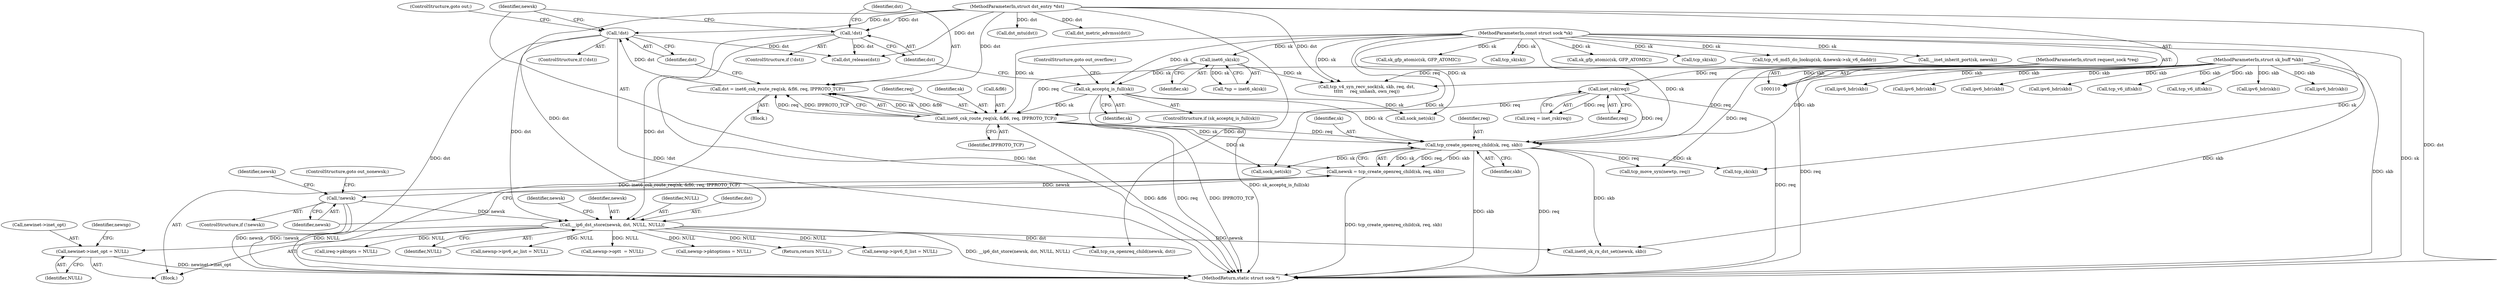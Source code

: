 digraph "0_linux_45f6fad84cc305103b28d73482b344d7f5b76f39_17@pointer" {
"1000375" [label="(Call,newinet->inet_opt = NULL)"];
"1000308" [label="(Call,__ip6_dst_store(newsk, dst, NULL, NULL))"];
"1000300" [label="(Call,!newsk)"];
"1000293" [label="(Call,newsk = tcp_create_openreq_child(sk, req, skb))"];
"1000295" [label="(Call,tcp_create_openreq_child(sk, req, skb))"];
"1000283" [label="(Call,inet6_csk_route_req(sk, &fl6, req, IPPROTO_TCP))"];
"1000274" [label="(Call,sk_acceptq_is_full(sk))"];
"1000123" [label="(Call,inet6_sk(sk))"];
"1000111" [label="(MethodParameterIn,const struct sock *sk)"];
"1000271" [label="(Call,inet_rsk(req))"];
"1000113" [label="(MethodParameterIn,struct request_sock *req)"];
"1000112" [label="(MethodParameterIn,struct sk_buff *skb)"];
"1000290" [label="(Call,!dst)"];
"1000281" [label="(Call,dst = inet6_csk_route_req(sk, &fl6, req, IPPROTO_TCP))"];
"1000114" [label="(MethodParameterIn,struct dst_entry *dst)"];
"1000278" [label="(Call,!dst)"];
"1000640" [label="(Call,sock_net(sk))"];
"1000141" [label="(Call,tcp_v4_syn_recv_sock(sk, skb, req, dst,\n\t\t\t\t\t     req_unhash, own_req))"];
"1000430" [label="(Call,ipv6_hdr(skb))"];
"1000313" [label="(Call,inet6_sk_rx_dst_set(newsk, skb))"];
"1000300" [label="(Call,!newsk)"];
"1000614" [label="(Call,ireq->pktopts = NULL)"];
"1000294" [label="(Identifier,newsk)"];
"1000248" [label="(Call,ipv6_hdr(skb))"];
"1000487" [label="(Call,dst_mtu(dst))"];
"1000281" [label="(Call,dst = inet6_csk_route_req(sk, &fl6, req, IPPROTO_TCP))"];
"1000113" [label="(MethodParameterIn,struct request_sock *req)"];
"1000292" [label="(ControlStructure,goto out;)"];
"1000240" [label="(Call,ipv6_hdr(skb))"];
"1000565" [label="(Call,sk_gfp_atomic(sk, GFP_ATOMIC))"];
"1000422" [label="(Call,ipv6_hdr(skb))"];
"1000276" [label="(ControlStructure,goto out_overflow;)"];
"1000124" [label="(Identifier,sk)"];
"1000295" [label="(Call,tcp_create_openreq_child(sk, req, skb))"];
"1000519" [label="(Call,tcp_sk(sk))"];
"1000415" [label="(Call,tcp_v6_iif(skb))"];
"1000636" [label="(Call,dst_release(dst))"];
"1000271" [label="(Call,inet_rsk(req))"];
"1000376" [label="(Call,newinet->inet_opt)"];
"1000499" [label="(Call,tcp_sk(sk))"];
"1000312" [label="(Identifier,NULL)"];
"1000123" [label="(Call,inet6_sk(sk))"];
"1000296" [label="(Identifier,sk)"];
"1000297" [label="(Identifier,req)"];
"1000310" [label="(Identifier,dst)"];
"1000302" [label="(ControlStructure,goto out_nonewsk;)"];
"1000607" [label="(Call,sk_gfp_atomic(sk, GFP_ATOMIC))"];
"1000282" [label="(Identifier,dst)"];
"1000272" [label="(Identifier,req)"];
"1000314" [label="(Identifier,newsk)"];
"1000269" [label="(Call,ireq = inet_rsk(req))"];
"1000233" [label="(Call,tcp_v6_iif(skb))"];
"1000273" [label="(ControlStructure,if (sk_acceptq_is_full(sk)))"];
"1000493" [label="(Call,dst_metric_advmss(dst))"];
"1000274" [label="(Call,sk_acceptq_is_full(sk))"];
"1000380" [label="(Call,newnp->ipv6_ac_list = NULL)"];
"1000406" [label="(Call,newnp->opt\t  = NULL)"];
"1000645" [label="(MethodReturn,static struct sock *)"];
"1000275" [label="(Identifier,sk)"];
"1000309" [label="(Identifier,newsk)"];
"1000111" [label="(MethodParameterIn,const struct sock *sk)"];
"1000278" [label="(Call,!dst)"];
"1000305" [label="(Identifier,newsk)"];
"1000506" [label="(Call,tcp_sk(sk))"];
"1000287" [label="(Identifier,req)"];
"1000401" [label="(Call,newnp->pktoptions = NULL)"];
"1000279" [label="(Identifier,dst)"];
"1000379" [label="(Identifier,NULL)"];
"1000541" [label="(Call,tcp_v6_md5_do_lookup(sk, &newsk->sk_v6_daddr))"];
"1000643" [label="(Return,return NULL;)"];
"1000632" [label="(Call,sock_net(sk))"];
"1000570" [label="(Call,__inet_inherit_port(sk, newsk))"];
"1000289" [label="(ControlStructure,if (!dst))"];
"1000299" [label="(ControlStructure,if (!newsk))"];
"1000311" [label="(Identifier,NULL)"];
"1000482" [label="(Call,tcp_ca_openreq_child(newsk, dst))"];
"1000283" [label="(Call,inet6_csk_route_req(sk, &fl6, req, IPPROTO_TCP))"];
"1000259" [label="(Call,ipv6_hdr(skb))"];
"1000308" [label="(Call,__ip6_dst_store(newsk, dst, NULL, NULL))"];
"1000290" [label="(Call,!dst)"];
"1000298" [label="(Identifier,skb)"];
"1000288" [label="(Identifier,IPPROTO_TCP)"];
"1000382" [label="(Identifier,newnp)"];
"1000375" [label="(Call,newinet->inet_opt = NULL)"];
"1000284" [label="(Identifier,sk)"];
"1000441" [label="(Call,ipv6_hdr(skb))"];
"1000293" [label="(Call,newsk = tcp_create_openreq_child(sk, req, skb))"];
"1000112" [label="(MethodParameterIn,struct sk_buff *skb)"];
"1000291" [label="(Identifier,dst)"];
"1000280" [label="(Block,)"];
"1000385" [label="(Call,newnp->ipv6_fl_list = NULL)"];
"1000121" [label="(Call,*np = inet6_sk(sk))"];
"1000117" [label="(Block,)"];
"1000114" [label="(MethodParameterIn,struct dst_entry *dst)"];
"1000591" [label="(Call,tcp_move_syn(newtp, req))"];
"1000301" [label="(Identifier,newsk)"];
"1000285" [label="(Call,&fl6)"];
"1000277" [label="(ControlStructure,if (!dst))"];
"1000375" -> "1000117"  [label="AST: "];
"1000375" -> "1000379"  [label="CFG: "];
"1000376" -> "1000375"  [label="AST: "];
"1000379" -> "1000375"  [label="AST: "];
"1000382" -> "1000375"  [label="CFG: "];
"1000375" -> "1000645"  [label="DDG: newinet->inet_opt"];
"1000308" -> "1000375"  [label="DDG: NULL"];
"1000308" -> "1000117"  [label="AST: "];
"1000308" -> "1000312"  [label="CFG: "];
"1000309" -> "1000308"  [label="AST: "];
"1000310" -> "1000308"  [label="AST: "];
"1000311" -> "1000308"  [label="AST: "];
"1000312" -> "1000308"  [label="AST: "];
"1000314" -> "1000308"  [label="CFG: "];
"1000308" -> "1000645"  [label="DDG: __ip6_dst_store(newsk, dst, NULL, NULL)"];
"1000300" -> "1000308"  [label="DDG: newsk"];
"1000290" -> "1000308"  [label="DDG: dst"];
"1000278" -> "1000308"  [label="DDG: dst"];
"1000114" -> "1000308"  [label="DDG: dst"];
"1000308" -> "1000313"  [label="DDG: newsk"];
"1000308" -> "1000380"  [label="DDG: NULL"];
"1000308" -> "1000385"  [label="DDG: NULL"];
"1000308" -> "1000401"  [label="DDG: NULL"];
"1000308" -> "1000406"  [label="DDG: NULL"];
"1000308" -> "1000482"  [label="DDG: dst"];
"1000308" -> "1000614"  [label="DDG: NULL"];
"1000308" -> "1000643"  [label="DDG: NULL"];
"1000300" -> "1000299"  [label="AST: "];
"1000300" -> "1000301"  [label="CFG: "];
"1000301" -> "1000300"  [label="AST: "];
"1000302" -> "1000300"  [label="CFG: "];
"1000305" -> "1000300"  [label="CFG: "];
"1000300" -> "1000645"  [label="DDG: newsk"];
"1000300" -> "1000645"  [label="DDG: !newsk"];
"1000293" -> "1000300"  [label="DDG: newsk"];
"1000293" -> "1000117"  [label="AST: "];
"1000293" -> "1000295"  [label="CFG: "];
"1000294" -> "1000293"  [label="AST: "];
"1000295" -> "1000293"  [label="AST: "];
"1000301" -> "1000293"  [label="CFG: "];
"1000293" -> "1000645"  [label="DDG: tcp_create_openreq_child(sk, req, skb)"];
"1000295" -> "1000293"  [label="DDG: sk"];
"1000295" -> "1000293"  [label="DDG: req"];
"1000295" -> "1000293"  [label="DDG: skb"];
"1000295" -> "1000298"  [label="CFG: "];
"1000296" -> "1000295"  [label="AST: "];
"1000297" -> "1000295"  [label="AST: "];
"1000298" -> "1000295"  [label="AST: "];
"1000295" -> "1000645"  [label="DDG: skb"];
"1000295" -> "1000645"  [label="DDG: req"];
"1000283" -> "1000295"  [label="DDG: sk"];
"1000283" -> "1000295"  [label="DDG: req"];
"1000274" -> "1000295"  [label="DDG: sk"];
"1000111" -> "1000295"  [label="DDG: sk"];
"1000271" -> "1000295"  [label="DDG: req"];
"1000113" -> "1000295"  [label="DDG: req"];
"1000112" -> "1000295"  [label="DDG: skb"];
"1000295" -> "1000313"  [label="DDG: skb"];
"1000295" -> "1000499"  [label="DDG: sk"];
"1000295" -> "1000591"  [label="DDG: req"];
"1000295" -> "1000640"  [label="DDG: sk"];
"1000283" -> "1000281"  [label="AST: "];
"1000283" -> "1000288"  [label="CFG: "];
"1000284" -> "1000283"  [label="AST: "];
"1000285" -> "1000283"  [label="AST: "];
"1000287" -> "1000283"  [label="AST: "];
"1000288" -> "1000283"  [label="AST: "];
"1000281" -> "1000283"  [label="CFG: "];
"1000283" -> "1000645"  [label="DDG: &fl6"];
"1000283" -> "1000645"  [label="DDG: req"];
"1000283" -> "1000645"  [label="DDG: IPPROTO_TCP"];
"1000283" -> "1000281"  [label="DDG: sk"];
"1000283" -> "1000281"  [label="DDG: &fl6"];
"1000283" -> "1000281"  [label="DDG: req"];
"1000283" -> "1000281"  [label="DDG: IPPROTO_TCP"];
"1000274" -> "1000283"  [label="DDG: sk"];
"1000111" -> "1000283"  [label="DDG: sk"];
"1000271" -> "1000283"  [label="DDG: req"];
"1000113" -> "1000283"  [label="DDG: req"];
"1000283" -> "1000640"  [label="DDG: sk"];
"1000274" -> "1000273"  [label="AST: "];
"1000274" -> "1000275"  [label="CFG: "];
"1000275" -> "1000274"  [label="AST: "];
"1000276" -> "1000274"  [label="CFG: "];
"1000279" -> "1000274"  [label="CFG: "];
"1000274" -> "1000645"  [label="DDG: sk_acceptq_is_full(sk)"];
"1000123" -> "1000274"  [label="DDG: sk"];
"1000111" -> "1000274"  [label="DDG: sk"];
"1000274" -> "1000632"  [label="DDG: sk"];
"1000123" -> "1000121"  [label="AST: "];
"1000123" -> "1000124"  [label="CFG: "];
"1000124" -> "1000123"  [label="AST: "];
"1000121" -> "1000123"  [label="CFG: "];
"1000123" -> "1000121"  [label="DDG: sk"];
"1000111" -> "1000123"  [label="DDG: sk"];
"1000123" -> "1000141"  [label="DDG: sk"];
"1000111" -> "1000110"  [label="AST: "];
"1000111" -> "1000645"  [label="DDG: sk"];
"1000111" -> "1000141"  [label="DDG: sk"];
"1000111" -> "1000499"  [label="DDG: sk"];
"1000111" -> "1000506"  [label="DDG: sk"];
"1000111" -> "1000519"  [label="DDG: sk"];
"1000111" -> "1000541"  [label="DDG: sk"];
"1000111" -> "1000565"  [label="DDG: sk"];
"1000111" -> "1000570"  [label="DDG: sk"];
"1000111" -> "1000607"  [label="DDG: sk"];
"1000111" -> "1000632"  [label="DDG: sk"];
"1000111" -> "1000640"  [label="DDG: sk"];
"1000271" -> "1000269"  [label="AST: "];
"1000271" -> "1000272"  [label="CFG: "];
"1000272" -> "1000271"  [label="AST: "];
"1000269" -> "1000271"  [label="CFG: "];
"1000271" -> "1000645"  [label="DDG: req"];
"1000271" -> "1000269"  [label="DDG: req"];
"1000113" -> "1000271"  [label="DDG: req"];
"1000113" -> "1000110"  [label="AST: "];
"1000113" -> "1000645"  [label="DDG: req"];
"1000113" -> "1000141"  [label="DDG: req"];
"1000113" -> "1000591"  [label="DDG: req"];
"1000112" -> "1000110"  [label="AST: "];
"1000112" -> "1000645"  [label="DDG: skb"];
"1000112" -> "1000141"  [label="DDG: skb"];
"1000112" -> "1000233"  [label="DDG: skb"];
"1000112" -> "1000240"  [label="DDG: skb"];
"1000112" -> "1000248"  [label="DDG: skb"];
"1000112" -> "1000259"  [label="DDG: skb"];
"1000112" -> "1000313"  [label="DDG: skb"];
"1000112" -> "1000415"  [label="DDG: skb"];
"1000112" -> "1000422"  [label="DDG: skb"];
"1000112" -> "1000430"  [label="DDG: skb"];
"1000112" -> "1000441"  [label="DDG: skb"];
"1000290" -> "1000289"  [label="AST: "];
"1000290" -> "1000291"  [label="CFG: "];
"1000291" -> "1000290"  [label="AST: "];
"1000292" -> "1000290"  [label="CFG: "];
"1000294" -> "1000290"  [label="CFG: "];
"1000290" -> "1000645"  [label="DDG: dst"];
"1000290" -> "1000645"  [label="DDG: !dst"];
"1000281" -> "1000290"  [label="DDG: dst"];
"1000114" -> "1000290"  [label="DDG: dst"];
"1000290" -> "1000636"  [label="DDG: dst"];
"1000281" -> "1000280"  [label="AST: "];
"1000282" -> "1000281"  [label="AST: "];
"1000291" -> "1000281"  [label="CFG: "];
"1000281" -> "1000645"  [label="DDG: inet6_csk_route_req(sk, &fl6, req, IPPROTO_TCP)"];
"1000114" -> "1000281"  [label="DDG: dst"];
"1000114" -> "1000110"  [label="AST: "];
"1000114" -> "1000645"  [label="DDG: dst"];
"1000114" -> "1000141"  [label="DDG: dst"];
"1000114" -> "1000278"  [label="DDG: dst"];
"1000114" -> "1000482"  [label="DDG: dst"];
"1000114" -> "1000487"  [label="DDG: dst"];
"1000114" -> "1000493"  [label="DDG: dst"];
"1000114" -> "1000636"  [label="DDG: dst"];
"1000278" -> "1000277"  [label="AST: "];
"1000278" -> "1000279"  [label="CFG: "];
"1000279" -> "1000278"  [label="AST: "];
"1000282" -> "1000278"  [label="CFG: "];
"1000294" -> "1000278"  [label="CFG: "];
"1000278" -> "1000645"  [label="DDG: !dst"];
"1000278" -> "1000636"  [label="DDG: dst"];
}
